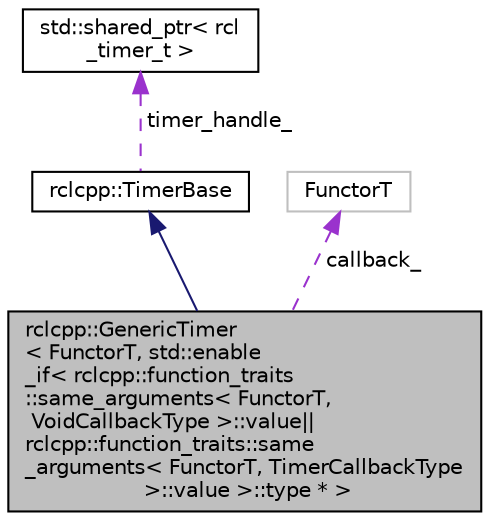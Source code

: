 digraph "rclcpp::GenericTimer&lt; FunctorT, std::enable_if&lt; rclcpp::function_traits::same_arguments&lt; FunctorT, VoidCallbackType &gt;::value||rclcpp::function_traits::same_arguments&lt; FunctorT, TimerCallbackType &gt;::value &gt;::type * &gt;"
{
  edge [fontname="Helvetica",fontsize="10",labelfontname="Helvetica",labelfontsize="10"];
  node [fontname="Helvetica",fontsize="10",shape=record];
  Node2 [label="rclcpp::GenericTimer\l\< FunctorT, std::enable\l_if\< rclcpp::function_traits\l::same_arguments\< FunctorT,\l VoidCallbackType \>::value\|\|\lrclcpp::function_traits::same\l_arguments\< FunctorT, TimerCallbackType\l \>::value \>::type * \>",height=0.2,width=0.4,color="black", fillcolor="grey75", style="filled", fontcolor="black"];
  Node3 -> Node2 [dir="back",color="midnightblue",fontsize="10",style="solid",fontname="Helvetica"];
  Node3 [label="rclcpp::TimerBase",height=0.2,width=0.4,color="black", fillcolor="white", style="filled",URL="$classrclcpp_1_1TimerBase.html"];
  Node4 -> Node3 [dir="back",color="darkorchid3",fontsize="10",style="dashed",label=" timer_handle_" ,fontname="Helvetica"];
  Node4 [label="std::shared_ptr\< rcl\l_timer_t \>",height=0.2,width=0.4,color="black", fillcolor="white", style="filled",URL="/tmp/tmp.Txb212H7Lz/doxygen_tag_files/cppreference-doxygen-web.tag.xml$cpp/memory/shared_ptr.html"];
  Node5 -> Node2 [dir="back",color="darkorchid3",fontsize="10",style="dashed",label=" callback_" ,fontname="Helvetica"];
  Node5 [label="FunctorT",height=0.2,width=0.4,color="grey75", fillcolor="white", style="filled"];
}

